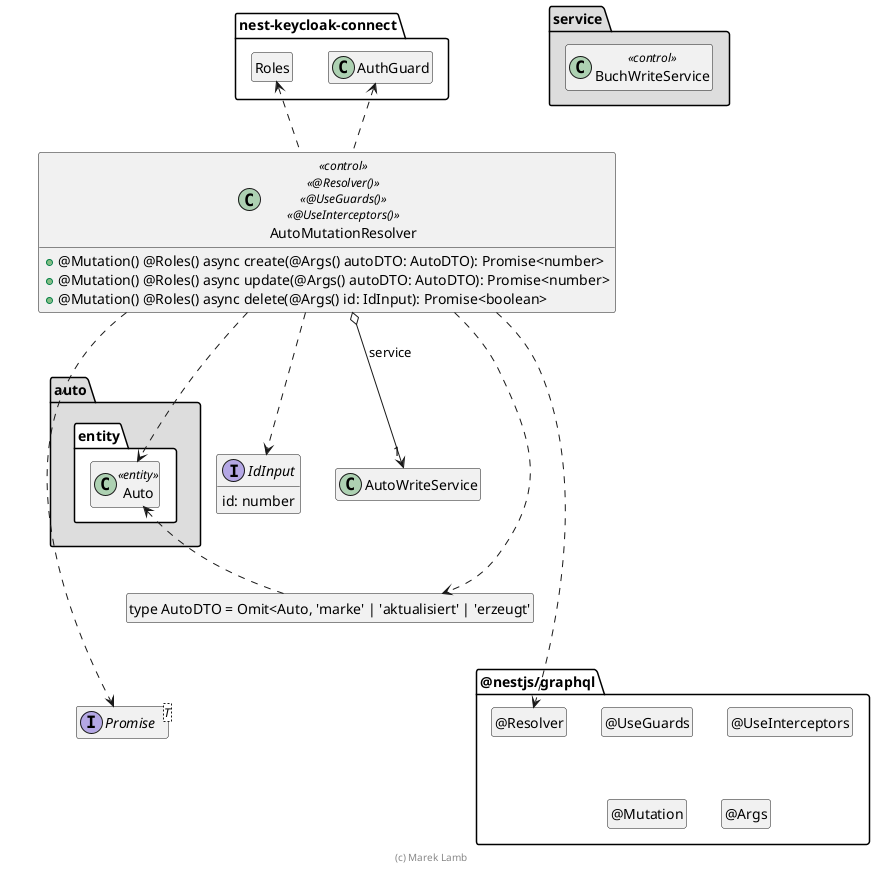 @startuml Controller-Klasse

interface Promise<T>

package @nestjs/graphql {
  class "@Resolver" as Resolver
  hide Resolver circle

  class "@UseGuards" as UseGuards
  hide UseGuards circle

  class "@UseInterceptors" as UseInterceptors
  hide UseInterceptors circle

  class "@Mutation" as Mutation
  hide Mutation circle

  class "@Args" as Args
  hide Args circle
}

package nest-keycloak-connect {
  class AuthGuard

  class "Roles" as Roles
  hide Roles circle
}

package auto #DDDDDD  {
  package entity #FFFFFF {
    class Auto <<entity>>
  }
}
package service #DDDDDD  {
    class BuchWriteService << control >>
}

class "type AutoDTO = Omit<Auto, 'marke' | 'aktualisiert' | 'erzeugt'" as AutoDTO
hide AutoDTO circle

interface IdInput {
    id: number
}

class AutoMutationResolver << control >> << @Resolver() >> << @UseGuards() >> << @UseInterceptors() >> {
+ @Mutation() @Roles() async create(@Args() autoDTO: AutoDTO): Promise<number>
+ @Mutation() @Roles() async update(@Args() autoDTO: AutoDTO): Promise<number>
+ @Mutation() @Roles() async delete(@Args() id: IdInput): Promise<boolean>
}

AutoMutationResolver o-down-> "1" AutoWriteService : service

  AutoMutationResolver ..> Auto
  AutoMutationResolver ..> AutoDTO
  AutoMutationResolver ..> IdInput
  AutoDTO .up.> Auto
  AutoMutationResolver ..> Promise
  AutoMutationResolver ..> Resolver

  AutoMutationResolver .up.> AuthGuard
  AutoMutationResolver .up.> Roles

  AutoDTO .[hidden].> Promise
  AutoDTO .[hidden].> Resolver


hide empty members

footer (c) Marek Lamb

@enduml